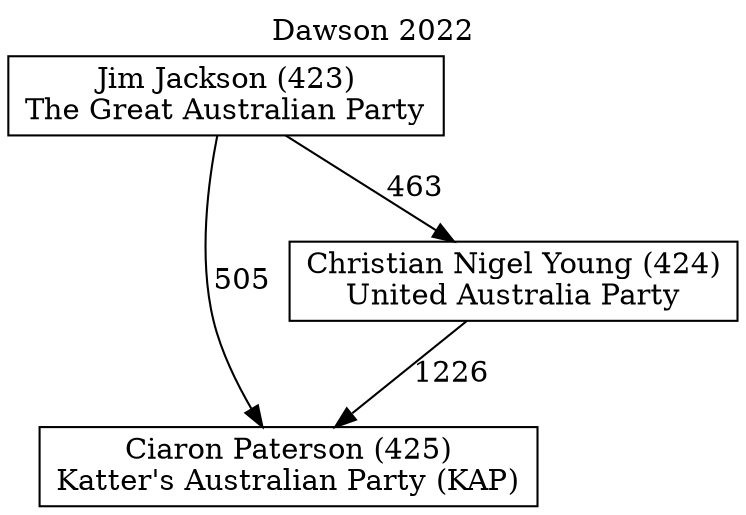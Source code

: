 // House preference flow
digraph "Ciaron Paterson (425)_Dawson_2022" {
	graph [label="Dawson 2022" labelloc=t mclimit=10]
	node [shape=box]
	"Ciaron Paterson (425)" [label="Ciaron Paterson (425)
Katter's Australian Party (KAP)"]
	"Christian Nigel Young (424)" [label="Christian Nigel Young (424)
United Australia Party"]
	"Jim Jackson (423)" [label="Jim Jackson (423)
The Great Australian Party"]
	"Christian Nigel Young (424)" -> "Ciaron Paterson (425)" [label=1226]
	"Jim Jackson (423)" -> "Christian Nigel Young (424)" [label=463]
	"Jim Jackson (423)" -> "Ciaron Paterson (425)" [label=505]
}
